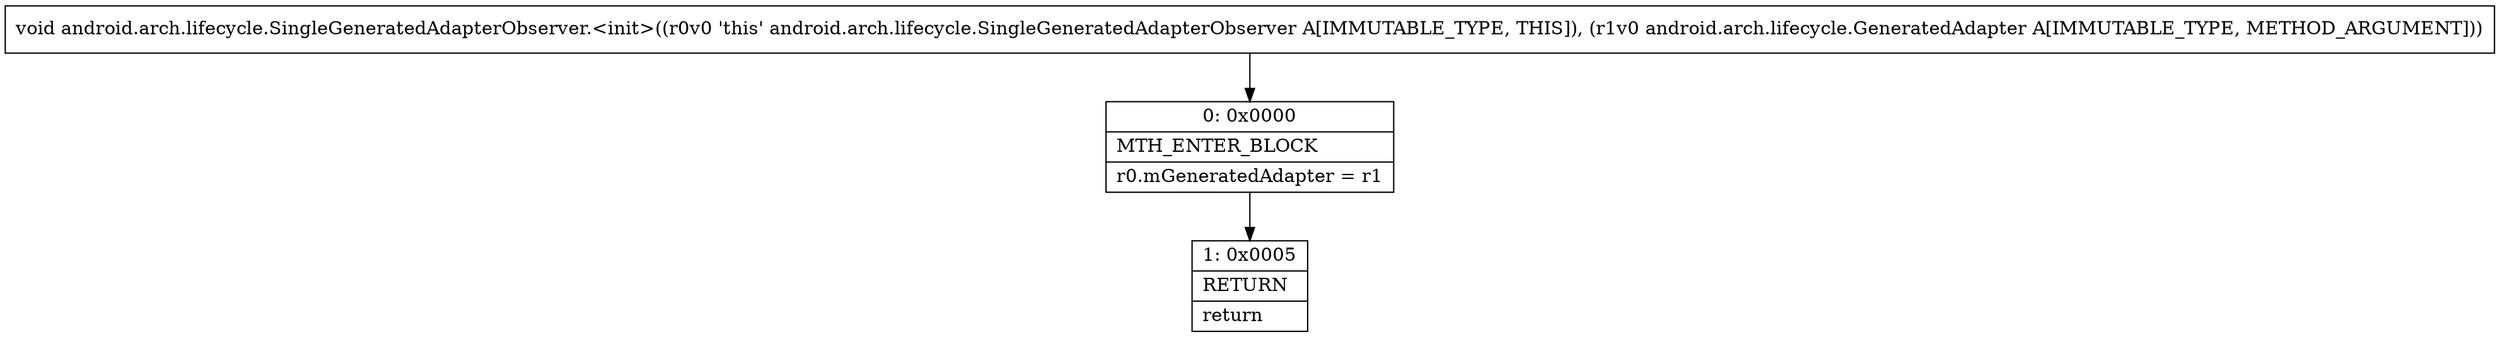 digraph "CFG forandroid.arch.lifecycle.SingleGeneratedAdapterObserver.\<init\>(Landroid\/arch\/lifecycle\/GeneratedAdapter;)V" {
Node_0 [shape=record,label="{0\:\ 0x0000|MTH_ENTER_BLOCK\l|r0.mGeneratedAdapter = r1\l}"];
Node_1 [shape=record,label="{1\:\ 0x0005|RETURN\l|return\l}"];
MethodNode[shape=record,label="{void android.arch.lifecycle.SingleGeneratedAdapterObserver.\<init\>((r0v0 'this' android.arch.lifecycle.SingleGeneratedAdapterObserver A[IMMUTABLE_TYPE, THIS]), (r1v0 android.arch.lifecycle.GeneratedAdapter A[IMMUTABLE_TYPE, METHOD_ARGUMENT])) }"];
MethodNode -> Node_0;
Node_0 -> Node_1;
}

